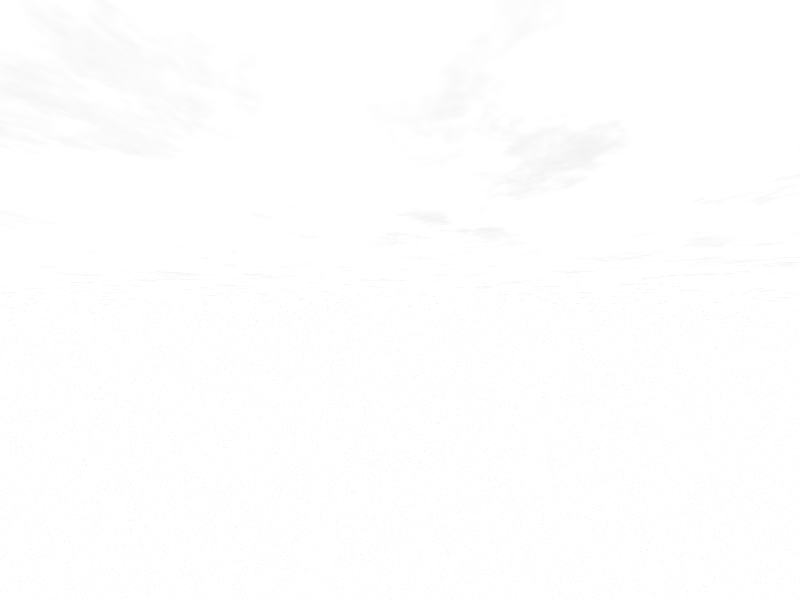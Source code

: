 #version 3.7;

//
// +kfi0 +kff5
//

global_settings {
  assumed_gamma 1.0
}


#declare camloc = <0,0,0>;
camera {
 location camloc
 right x
 up y
 direction z

 angle 90

// #switch(frame_number)
// #case (0)
//   look_at camloc + x
//  #case(1)
//   look_at camloc + -x
//  #case(2)
//   look_at camloc + y
//  #case(3)
//   look_at camloc + -y
//  #case(4)
//   look_at camloc + z
//  #case(5)
//   look_at camloc + -z
//  #end

#if(frame_number=0)
    look_at camloc + x
#end

#if(frame_number=1)
    look_at camloc + -x
#end

#if(frame_number=2)
    look_at camloc + y
#end

#if(frame_number=3)
    look_at camloc + -y
#end

#if(frame_number=4)
    look_at camloc + z
#end

#if(frame_number=5)
    look_at camloc + -z
#end

}

sky_sphere{
    pigment{ gradient y
            color_map{
            [0.0 color rgb<1,1,1> ]
                [0.3 color rgb<0.18,0.28,0.75>*0.8]
                [1.0 color rgb<0.15,0.28,0.75>*0.5]}
        scale 1.05
            translate<0,-0.05,0>
            } // end pigment
}


#declare R_planet = 6000000;
#declare R_sky    = R_planet + 2000;
sphere{ <0, -R_planet, 0>, R_sky hollow
        texture{
        pigment{ bozo turbulence 0.75
                octaves 6  omega 0.7
                lambda 2  phase 0.15
                color_map {
                [0.00 color rgb <1,1,1>*0.95]
                    [0.05 color rgb <1,1,1>*1.25]
                    [0.15 color rgb <1,1,1>*0.85]
                    [0.55 color rgbt<1,1,1,1>]
                    [1.00 color rgbt<1,1,1,1>]
                    } // end color_map
            translate< 3, 0,-1>
                scale<0.3, 0.4, 0.2>*3
                } // end pigment
#if(version = 3.7)
        finish{emission 1 diffuse 0}
#else finish{ ambient 1 diffuse 0}
#end
        scale 3000
            } // end texture
    // no_shadow // optional!!
}
